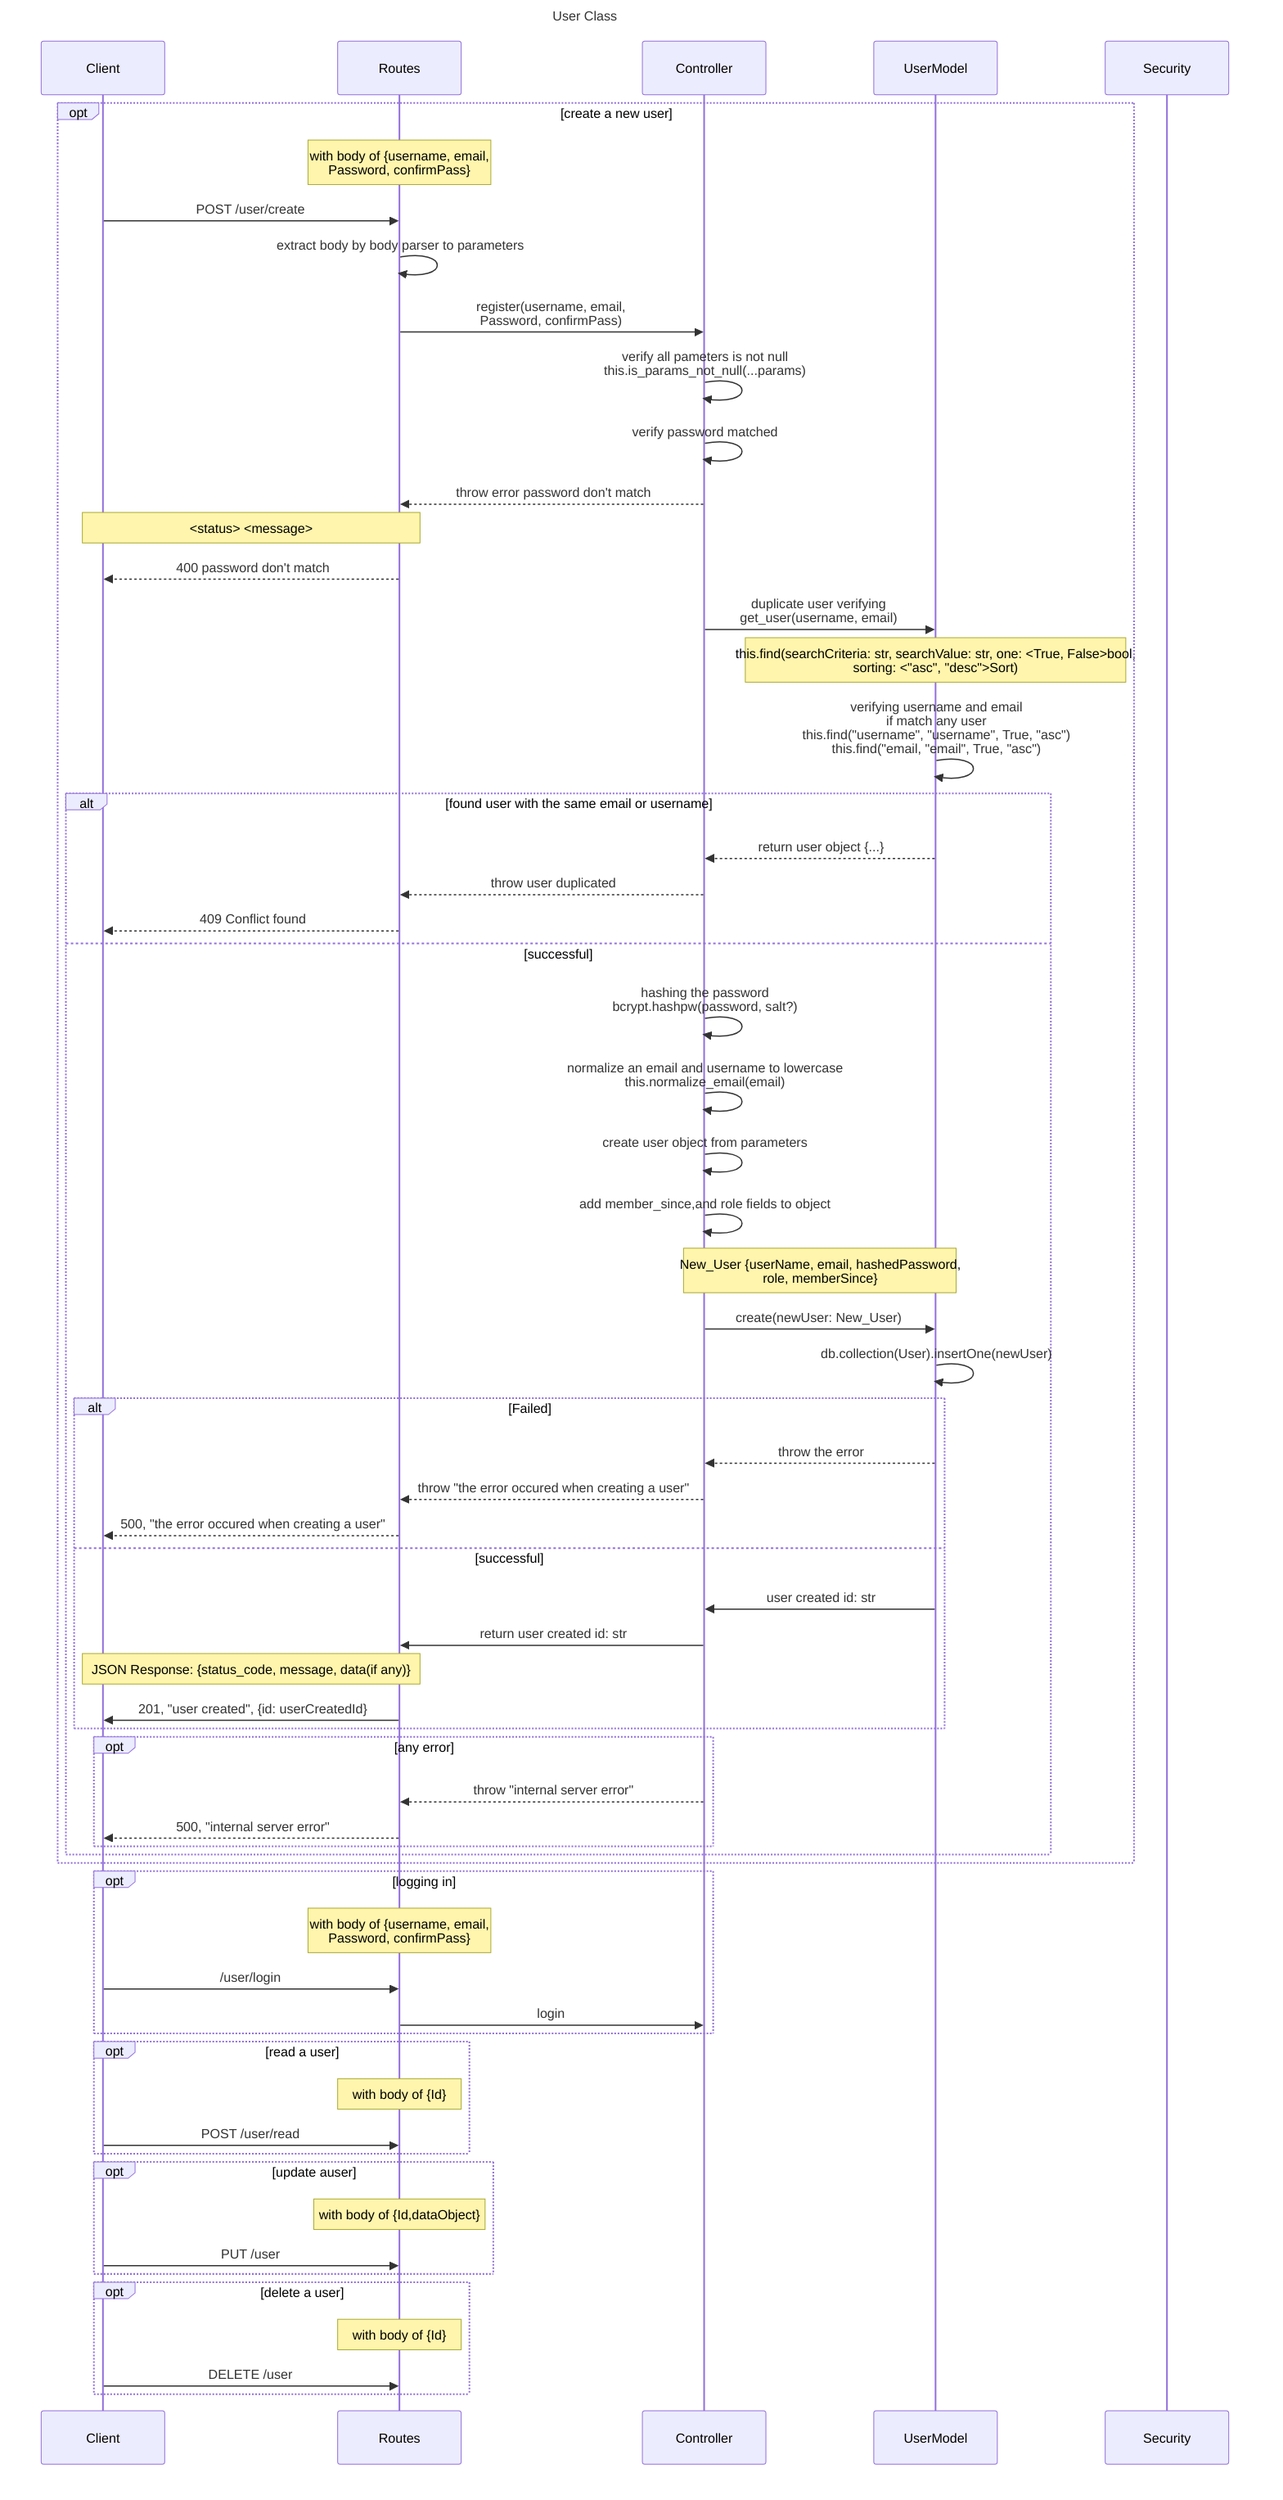 sequenceDiagram
    title User Class
    participant Client
    participant Routes
    participant Controller
    participant UserModel
    participant Security
    

    opt create a new user
        Note over Routes: with body of {username, email,<br/>Password, confirmPass}
        Client->>Routes: POST /user/create
        Routes->>Routes: extract body by body parser to parameters
        Routes->>Controller: register(username, email,<br>Password, confirmPass)
        Controller->>Controller: verify all pameters is not null<br>this.is_params_not_null(...params)
        Controller->>Controller: verify password matched
        Controller-->>Routes: throw error password don't match
        Note over Routes,Client: <status> <message>
        Routes-->>Client: 400 password don't match 
        Controller->>UserModel: duplicate user verifying<br>get_user(username, email)
        Note over UserModel: this.find(searchCriteria: str, searchValue: str, one: <True, False>bool,<br> sorting: <"asc", "desc">Sort)
        UserModel->>UserModel: verifying username and email<br> if match any user<br>this.find("username", "username", True, "asc")<br>this.find("email, "email", True, "asc")
        alt found user with the same email or username
            UserModel-->>Controller: return user object {...}
            Controller-->>Routes: throw user duplicated
            Routes-->>Client: 409 Conflict found
        else successful
            Controller->>Controller: hashing the password<br>bcrypt.hashpw(password, salt?)
            Controller->>Controller: normalize an email and username to lowercase<br>this.normalize_email(email)
            Controller->>Controller: create user object from parameters
            Controller->>Controller: add member_since,and role fields to object
            Note over Controller, UserModel: New_User {userName, email, hashedPassword,<br>role, memberSince}
            Controller->>UserModel: create(newUser: New_User)
            UserModel->>UserModel: db.collection(User).insertOne(newUser)
            alt Failed
                UserModel-->>Controller: throw the error
                Controller-->>Routes: throw "the error occured when creating a user"
                Routes-->>Client: 500, "the error occured when creating a user"
            else successful
                UserModel->>Controller: user created id: str
                Controller->>Routes: return user created id: str
                Note over Routes,Client: JSON Response: {status_code, message, data(if any)}
                Routes->>Client: 201, "user created", {id: userCreatedId}
            end
            opt any error
            Controller-->>Routes: throw "internal server error"
            Routes-->>Client: 500, "internal server error"
            end
        end
    end
    opt logging in
        Note over Routes: with body of {username, email,<br/>Password, confirmPass}
        Client->>Routes: /user/login
        Routes->>Controller: login
    end
    opt read a user
        Note over Routes: with body of {Id}
        Client->>Routes: POST /user/read
    end
    opt update auser
        Note over Routes: with body of {Id,dataObject}
        Client->>Routes: PUT /user
    end
    opt delete a user
        Note over Routes: with body of {Id}
        Client->>Routes: DELETE /user
    end